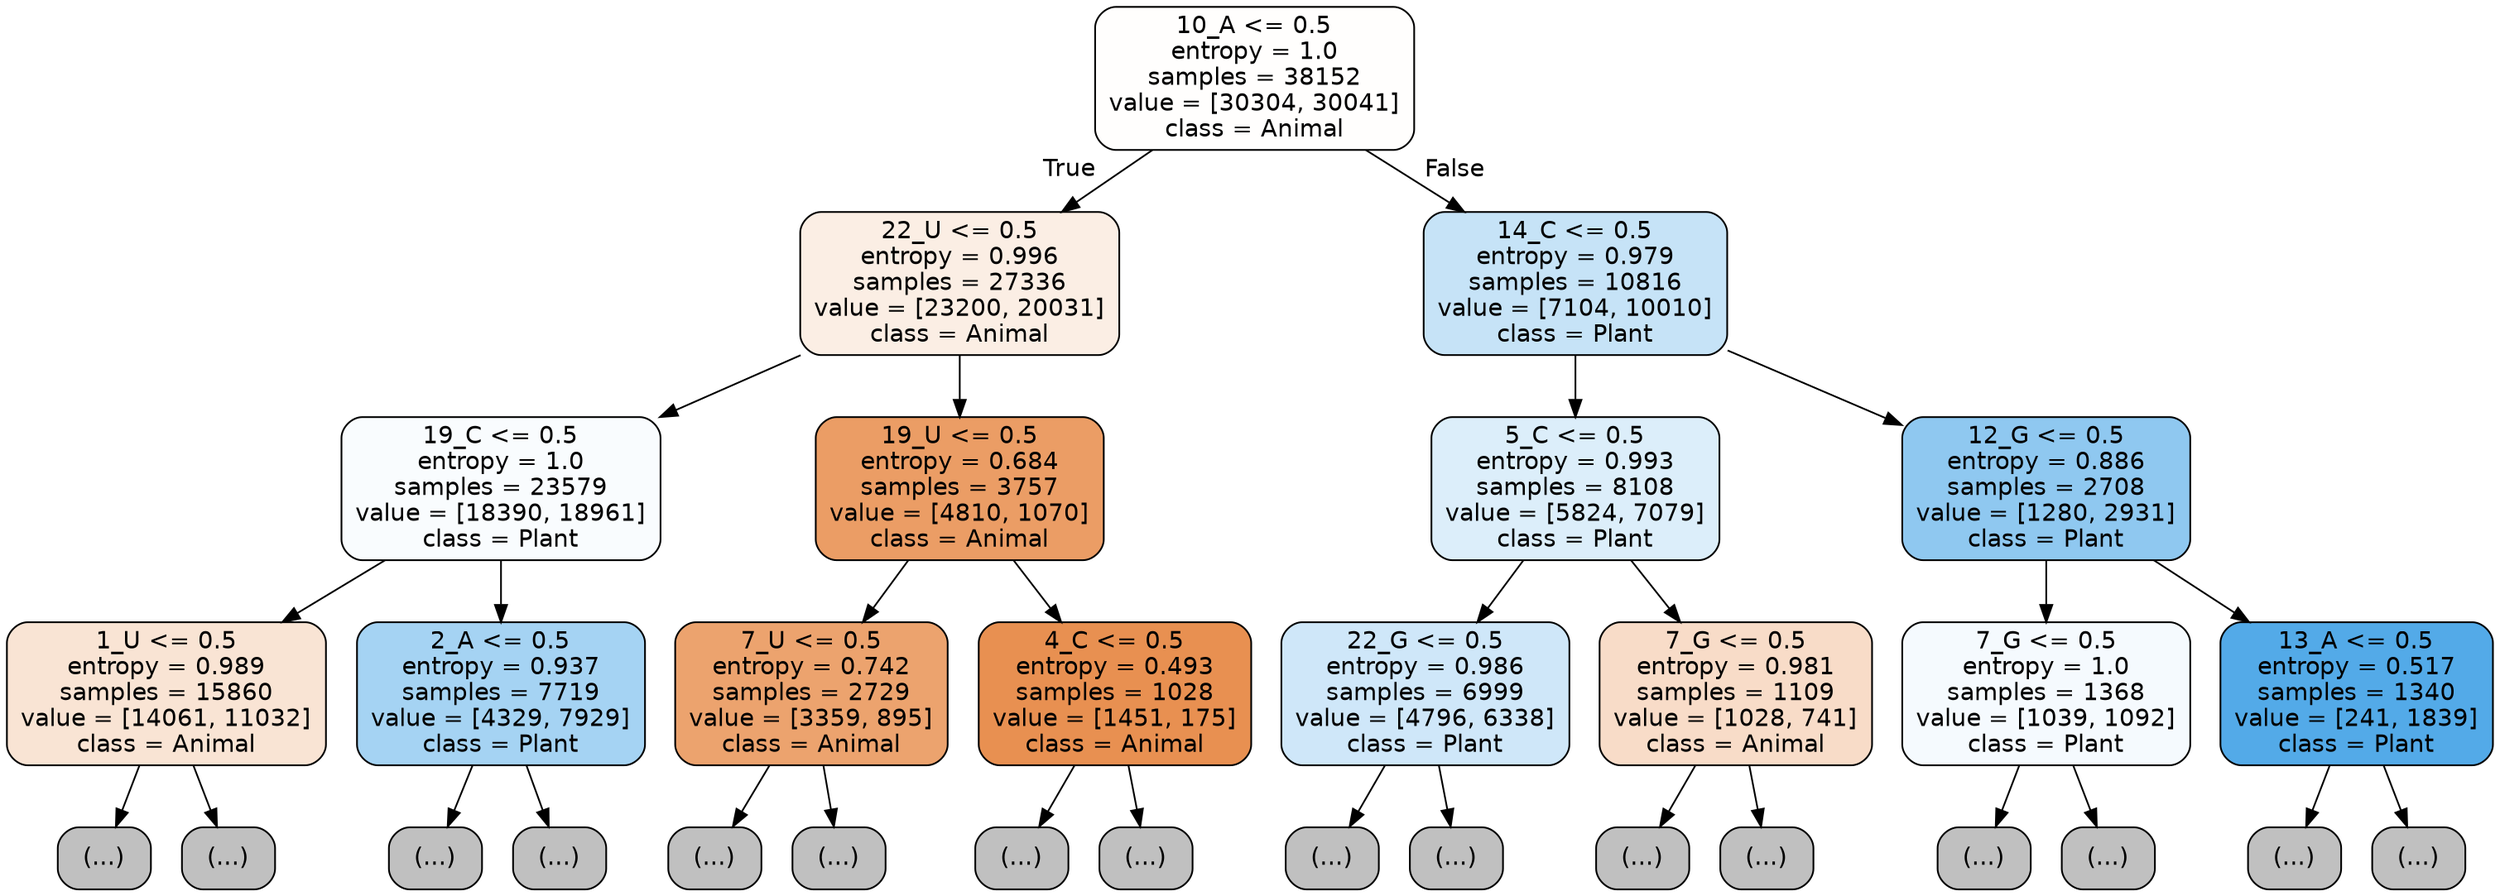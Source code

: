 digraph Tree {
node [shape=box, style="filled, rounded", color="black", fontname="helvetica"] ;
edge [fontname="helvetica"] ;
0 [label="10_A <= 0.5\nentropy = 1.0\nsamples = 38152\nvalue = [30304, 30041]\nclass = Animal", fillcolor="#fffefd"] ;
1 [label="22_U <= 0.5\nentropy = 0.996\nsamples = 27336\nvalue = [23200, 20031]\nclass = Animal", fillcolor="#fbeee4"] ;
0 -> 1 [labeldistance=2.5, labelangle=45, headlabel="True"] ;
2 [label="19_C <= 0.5\nentropy = 1.0\nsamples = 23579\nvalue = [18390, 18961]\nclass = Plant", fillcolor="#f9fcfe"] ;
1 -> 2 ;
3 [label="1_U <= 0.5\nentropy = 0.989\nsamples = 15860\nvalue = [14061, 11032]\nclass = Animal", fillcolor="#f9e4d4"] ;
2 -> 3 ;
4 [label="(...)", fillcolor="#C0C0C0"] ;
3 -> 4 ;
4913 [label="(...)", fillcolor="#C0C0C0"] ;
3 -> 4913 ;
8382 [label="2_A <= 0.5\nentropy = 0.937\nsamples = 7719\nvalue = [4329, 7929]\nclass = Plant", fillcolor="#a5d3f3"] ;
2 -> 8382 ;
8383 [label="(...)", fillcolor="#C0C0C0"] ;
8382 -> 8383 ;
10622 [label="(...)", fillcolor="#C0C0C0"] ;
8382 -> 10622 ;
11315 [label="19_U <= 0.5\nentropy = 0.684\nsamples = 3757\nvalue = [4810, 1070]\nclass = Animal", fillcolor="#eb9d65"] ;
1 -> 11315 ;
11316 [label="7_U <= 0.5\nentropy = 0.742\nsamples = 2729\nvalue = [3359, 895]\nclass = Animal", fillcolor="#eca36e"] ;
11315 -> 11316 ;
11317 [label="(...)", fillcolor="#C0C0C0"] ;
11316 -> 11317 ;
12182 [label="(...)", fillcolor="#C0C0C0"] ;
11316 -> 12182 ;
12453 [label="4_C <= 0.5\nentropy = 0.493\nsamples = 1028\nvalue = [1451, 175]\nclass = Animal", fillcolor="#e89051"] ;
11315 -> 12453 ;
12454 [label="(...)", fillcolor="#C0C0C0"] ;
12453 -> 12454 ;
12683 [label="(...)", fillcolor="#C0C0C0"] ;
12453 -> 12683 ;
12764 [label="14_C <= 0.5\nentropy = 0.979\nsamples = 10816\nvalue = [7104, 10010]\nclass = Plant", fillcolor="#c6e3f7"] ;
0 -> 12764 [labeldistance=2.5, labelangle=-45, headlabel="False"] ;
12765 [label="5_C <= 0.5\nentropy = 0.993\nsamples = 8108\nvalue = [5824, 7079]\nclass = Plant", fillcolor="#dceefa"] ;
12764 -> 12765 ;
12766 [label="22_G <= 0.5\nentropy = 0.986\nsamples = 6999\nvalue = [4796, 6338]\nclass = Plant", fillcolor="#cfe7f9"] ;
12765 -> 12766 ;
12767 [label="(...)", fillcolor="#C0C0C0"] ;
12766 -> 12767 ;
15078 [label="(...)", fillcolor="#C0C0C0"] ;
12766 -> 15078 ;
15375 [label="7_G <= 0.5\nentropy = 0.981\nsamples = 1109\nvalue = [1028, 741]\nclass = Animal", fillcolor="#f8dcc8"] ;
12765 -> 15375 ;
15376 [label="(...)", fillcolor="#C0C0C0"] ;
15375 -> 15376 ;
15813 [label="(...)", fillcolor="#C0C0C0"] ;
15375 -> 15813 ;
16022 [label="12_G <= 0.5\nentropy = 0.886\nsamples = 2708\nvalue = [1280, 2931]\nclass = Plant", fillcolor="#8fc8f0"] ;
12764 -> 16022 ;
16023 [label="7_G <= 0.5\nentropy = 1.0\nsamples = 1368\nvalue = [1039, 1092]\nclass = Plant", fillcolor="#f5fafe"] ;
16022 -> 16023 ;
16024 [label="(...)", fillcolor="#C0C0C0"] ;
16023 -> 16024 ;
16503 [label="(...)", fillcolor="#C0C0C0"] ;
16023 -> 16503 ;
16676 [label="13_A <= 0.5\nentropy = 0.517\nsamples = 1340\nvalue = [241, 1839]\nclass = Plant", fillcolor="#53aae8"] ;
16022 -> 16676 ;
16677 [label="(...)", fillcolor="#C0C0C0"] ;
16676 -> 16677 ;
16828 [label="(...)", fillcolor="#C0C0C0"] ;
16676 -> 16828 ;
}